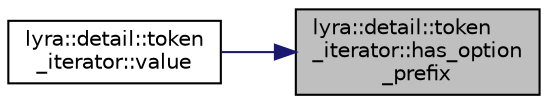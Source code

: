 digraph "lyra::detail::token_iterator::has_option_prefix"
{
 // INTERACTIVE_SVG=YES
 // LATEX_PDF_SIZE
  edge [fontname="Helvetica",fontsize="10",labelfontname="Helvetica",labelfontsize="10"];
  node [fontname="Helvetica",fontsize="10",shape=record];
  rankdir="RL";
  Node1 [label="lyra::detail::token\l_iterator::has_option\l_prefix",height=0.2,width=0.4,color="black", fillcolor="grey75", style="filled", fontcolor="black",tooltip=" "];
  Node1 -> Node2 [dir="back",color="midnightblue",fontsize="10",style="solid",fontname="Helvetica"];
  Node2 [label="lyra::detail::token\l_iterator::value",height=0.2,width=0.4,color="black", fillcolor="white", style="filled",URL="$classlyra_1_1detail_1_1token__iterator.html#aefbced0b2cbf66ad7967b6a2891166d0",tooltip=" "];
}
